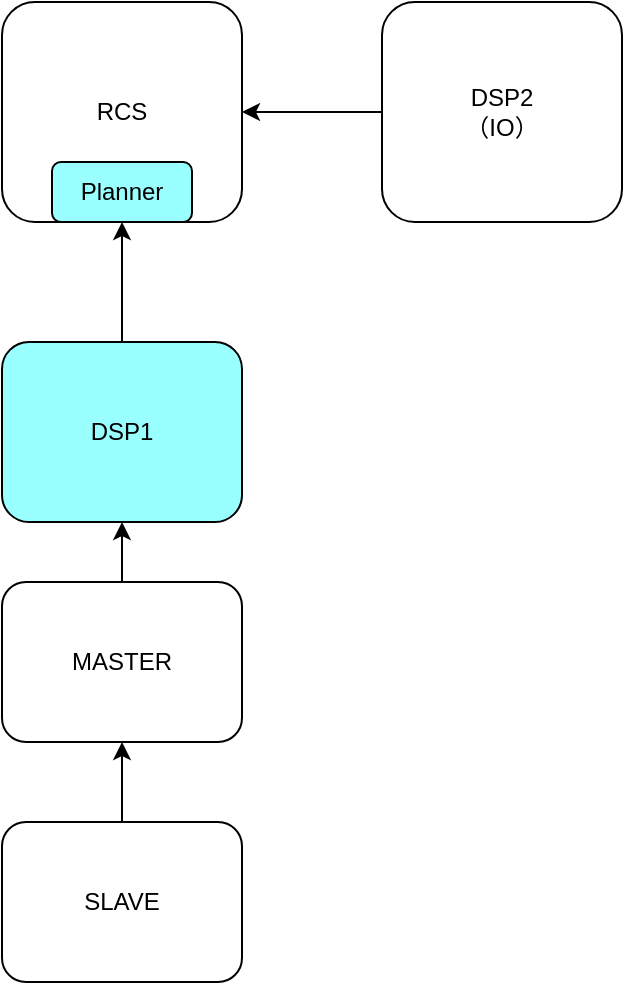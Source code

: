 <mxfile version="14.5.8" type="github">
  <diagram id="R2lEEEUBdFMjLlhIrx00" name="Page-1">
    <mxGraphModel dx="1364" dy="774" grid="1" gridSize="10" guides="1" tooltips="1" connect="1" arrows="1" fold="1" page="1" pageScale="1" pageWidth="850" pageHeight="1100" math="0" shadow="0" extFonts="Permanent Marker^https://fonts.googleapis.com/css?family=Permanent+Marker">
      <root>
        <mxCell id="0" />
        <mxCell id="1" parent="0" />
        <mxCell id="T7MPYl4RKNeixEKTvY5X-1" value="RCS" style="rounded=1;whiteSpace=wrap;html=1;" vertex="1" parent="1">
          <mxGeometry x="360" y="40" width="120" height="110" as="geometry" />
        </mxCell>
        <mxCell id="T7MPYl4RKNeixEKTvY5X-2" value="Planner" style="rounded=1;whiteSpace=wrap;html=1;fillColor=#99FFFF;" vertex="1" parent="1">
          <mxGeometry x="385" y="120" width="70" height="30" as="geometry" />
        </mxCell>
        <mxCell id="T7MPYl4RKNeixEKTvY5X-4" style="edgeStyle=orthogonalEdgeStyle;rounded=0;orthogonalLoop=1;jettySize=auto;html=1;entryX=1;entryY=0.5;entryDx=0;entryDy=0;" edge="1" parent="1" source="T7MPYl4RKNeixEKTvY5X-3" target="T7MPYl4RKNeixEKTvY5X-1">
          <mxGeometry relative="1" as="geometry" />
        </mxCell>
        <mxCell id="T7MPYl4RKNeixEKTvY5X-3" value="DSP2&lt;br&gt;（IO）" style="rounded=1;whiteSpace=wrap;html=1;fillColor=#FFFFFF;" vertex="1" parent="1">
          <mxGeometry x="550" y="40" width="120" height="110" as="geometry" />
        </mxCell>
        <mxCell id="T7MPYl4RKNeixEKTvY5X-6" style="edgeStyle=orthogonalEdgeStyle;rounded=0;orthogonalLoop=1;jettySize=auto;html=1;entryX=0.5;entryY=1;entryDx=0;entryDy=0;" edge="1" parent="1" source="T7MPYl4RKNeixEKTvY5X-5" target="T7MPYl4RKNeixEKTvY5X-2">
          <mxGeometry relative="1" as="geometry" />
        </mxCell>
        <mxCell id="T7MPYl4RKNeixEKTvY5X-5" value="DSP1" style="rounded=1;whiteSpace=wrap;html=1;fillColor=#99FFFF;" vertex="1" parent="1">
          <mxGeometry x="360" y="210" width="120" height="90" as="geometry" />
        </mxCell>
        <mxCell id="T7MPYl4RKNeixEKTvY5X-8" style="edgeStyle=orthogonalEdgeStyle;rounded=0;orthogonalLoop=1;jettySize=auto;html=1;entryX=0.5;entryY=1;entryDx=0;entryDy=0;" edge="1" parent="1" source="T7MPYl4RKNeixEKTvY5X-7" target="T7MPYl4RKNeixEKTvY5X-5">
          <mxGeometry relative="1" as="geometry" />
        </mxCell>
        <mxCell id="T7MPYl4RKNeixEKTvY5X-7" value="MASTER" style="rounded=1;whiteSpace=wrap;html=1;fillColor=#FFFFFF;" vertex="1" parent="1">
          <mxGeometry x="360" y="330" width="120" height="80" as="geometry" />
        </mxCell>
        <mxCell id="T7MPYl4RKNeixEKTvY5X-10" style="edgeStyle=orthogonalEdgeStyle;rounded=0;orthogonalLoop=1;jettySize=auto;html=1;entryX=0.5;entryY=1;entryDx=0;entryDy=0;" edge="1" parent="1" source="T7MPYl4RKNeixEKTvY5X-9" target="T7MPYl4RKNeixEKTvY5X-7">
          <mxGeometry relative="1" as="geometry" />
        </mxCell>
        <mxCell id="T7MPYl4RKNeixEKTvY5X-9" value="SLAVE" style="rounded=1;whiteSpace=wrap;html=1;fillColor=#FFFFFF;" vertex="1" parent="1">
          <mxGeometry x="360" y="450" width="120" height="80" as="geometry" />
        </mxCell>
      </root>
    </mxGraphModel>
  </diagram>
</mxfile>

